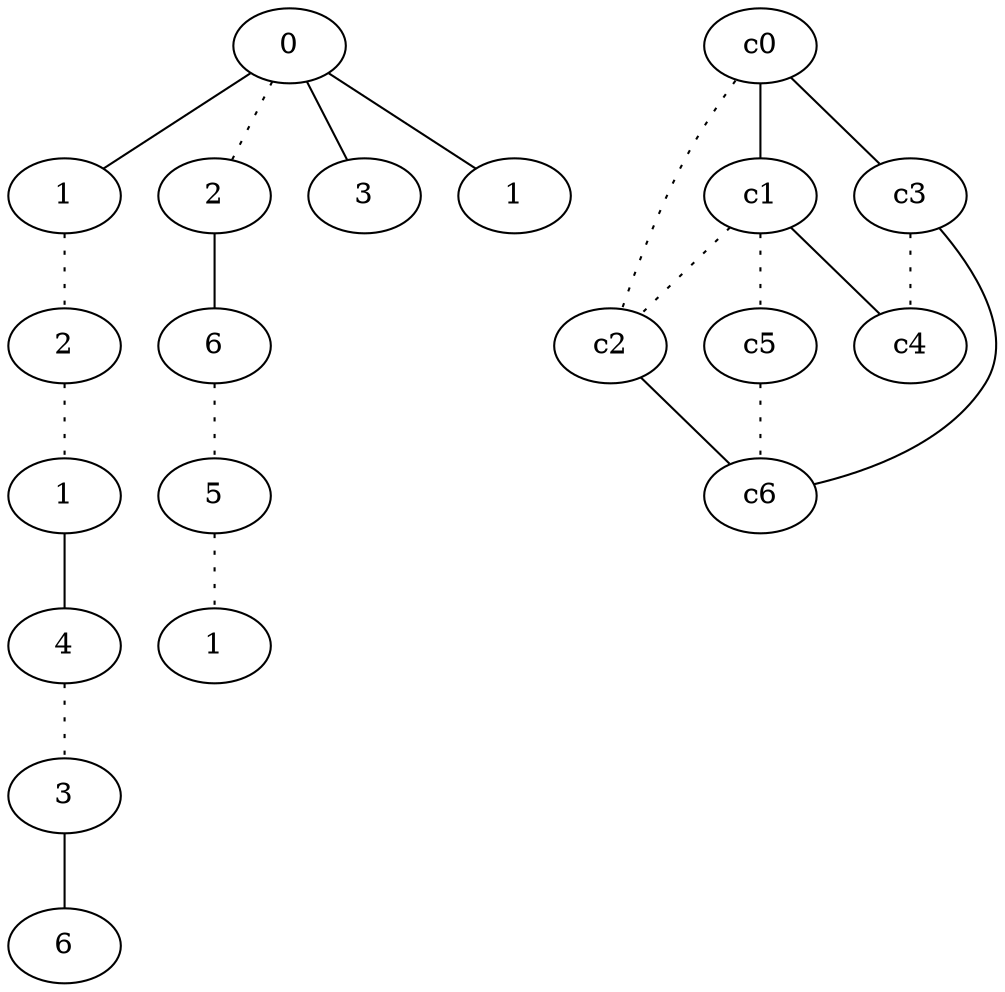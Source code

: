 graph {
a0[label=0];
a1[label=1];
a2[label=2];
a3[label=1];
a4[label=4];
a5[label=3];
a6[label=6];
a7[label=2];
a8[label=6];
a9[label=5];
a10[label=1];
a11[label=3];
a12[label=1];
a0 -- a1;
a0 -- a7 [style=dotted];
a0 -- a11;
a0 -- a12;
a1 -- a2 [style=dotted];
a2 -- a3 [style=dotted];
a3 -- a4;
a4 -- a5 [style=dotted];
a5 -- a6;
a7 -- a8;
a8 -- a9 [style=dotted];
a9 -- a10 [style=dotted];
c0 -- c1;
c0 -- c2 [style=dotted];
c0 -- c3;
c1 -- c2 [style=dotted];
c1 -- c4;
c1 -- c5 [style=dotted];
c2 -- c6;
c3 -- c4 [style=dotted];
c3 -- c6;
c5 -- c6 [style=dotted];
}
